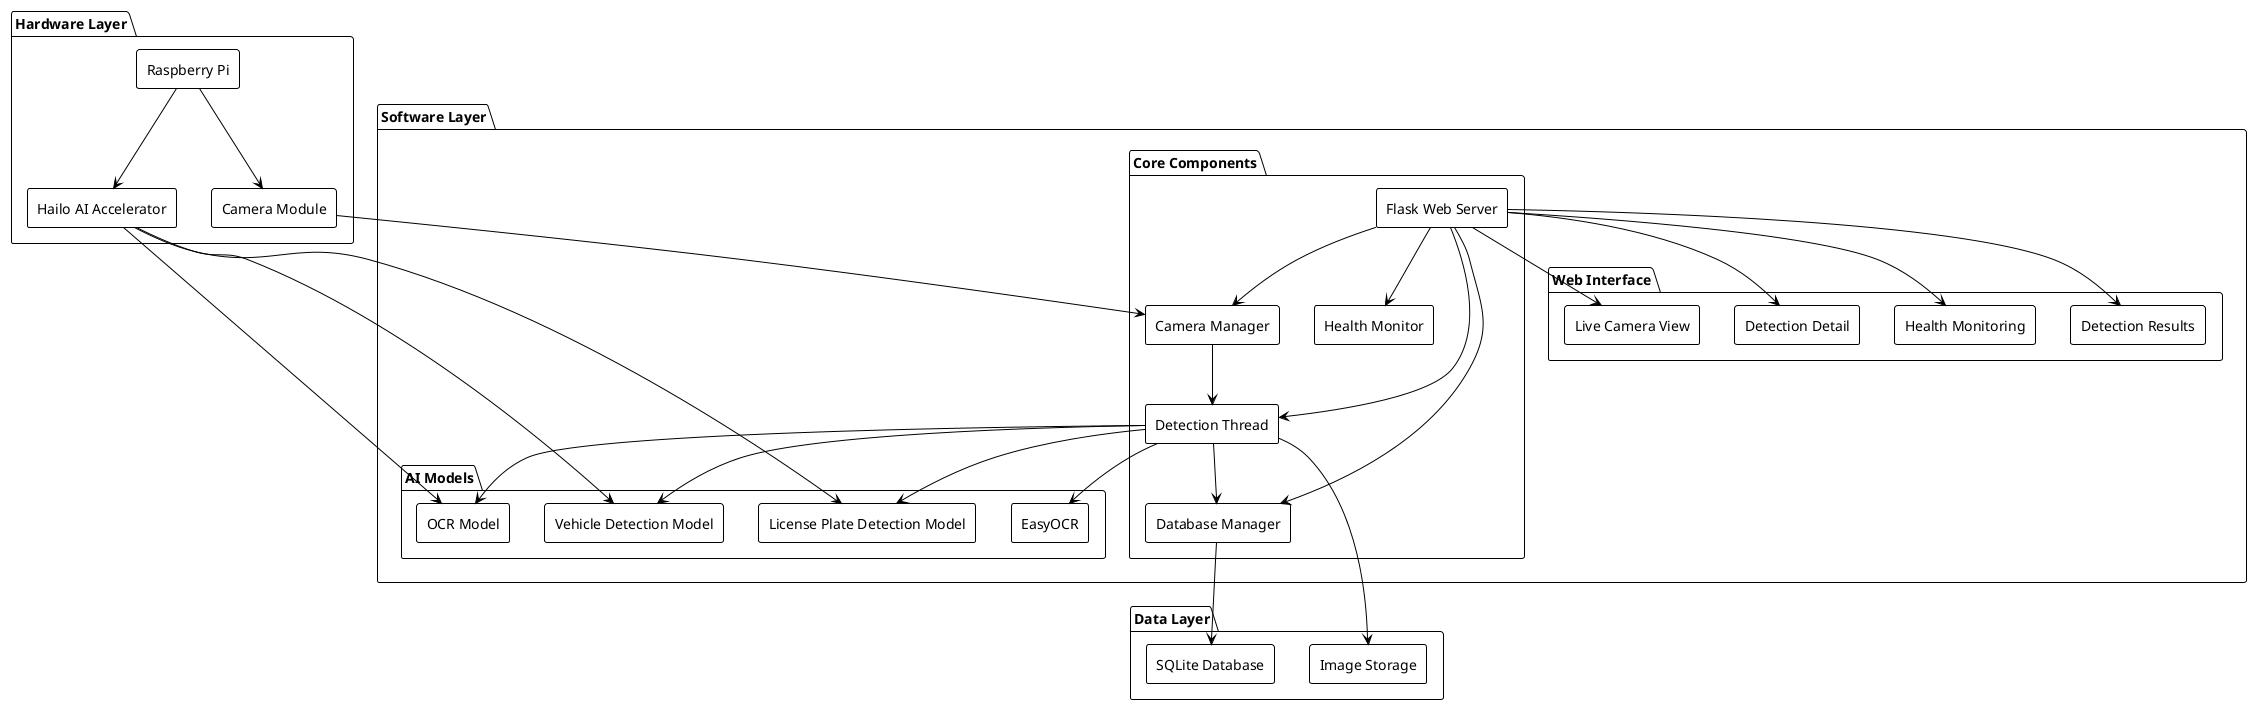 @startuml System Architecture
!theme plain
skinparam backgroundColor #FFFFFF
skinparam componentStyle rectangle

package "Hardware Layer" {
    [Raspberry Pi] as RPI
    [Hailo AI Accelerator] as HAILO
    [Camera Module] as CAM
}

package "Software Layer" {
    package "Core Components" {
        [Flask Web Server] as FLASK
        [Camera Manager] as CAM_MGR
        [Detection Thread] as DETECT
        [Health Monitor] as HEALTH
        [Database Manager] as DB
    }
    
    package "AI Models" {
        [Vehicle Detection Model] as VEH_MODEL
        [License Plate Detection Model] as LP_MODEL
        [OCR Model] as OCR_MODEL
        [EasyOCR] as EASY_OCR
    }
    
    package "Web Interface" {
        [Live Camera View] as LIVE_VIEW
        [Detection Results] as DETECT_VIEW
        [Health Monitoring] as HEALTH_VIEW
        [Detection Detail] as DETAIL_VIEW
    }
}

package "Data Layer" {
    [SQLite Database] as SQLITE
    [Image Storage] as IMG_STORE
}

RPI --> CAM
RPI --> HAILO
CAM --> CAM_MGR
HAILO --> VEH_MODEL
HAILO --> LP_MODEL
HAILO --> OCR_MODEL

CAM_MGR --> DETECT
DETECT --> VEH_MODEL
DETECT --> LP_MODEL
DETECT --> OCR_MODEL
DETECT --> EASY_OCR
DETECT --> DB

FLASK --> CAM_MGR
FLASK --> DETECT
FLASK --> HEALTH
FLASK --> DB

DB --> SQLITE
DETECT --> IMG_STORE

FLASK --> LIVE_VIEW
FLASK --> DETECT_VIEW
FLASK --> HEALTH_VIEW
FLASK --> DETAIL_VIEW

@enduml 